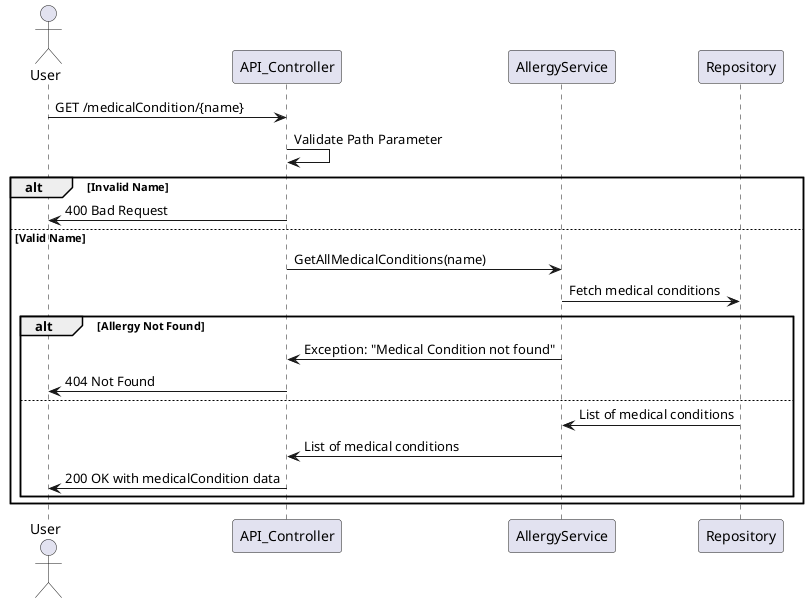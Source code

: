 @startuml
actor User
participant API_Controller
participant AllergyService
participant Repository

User -> API_Controller: GET /medicalCondition/{name}
API_Controller -> API_Controller: Validate Path Parameter
alt Invalid Name
    API_Controller -> User: 400 Bad Request
else Valid Name
    API_Controller -> AllergyService: GetAllMedicalConditions(name)
    AllergyService -> Repository: Fetch medical conditions
    alt Allergy Not Found
        AllergyService -> API_Controller: Exception: "Medical Condition not found"
        API_Controller -> User: 404 Not Found
    else
        Repository -> AllergyService: List of medical conditions
        AllergyService -> API_Controller: List of medical conditions
        API_Controller -> User: 200 OK with medicalCondition data
    end
end
@enduml
